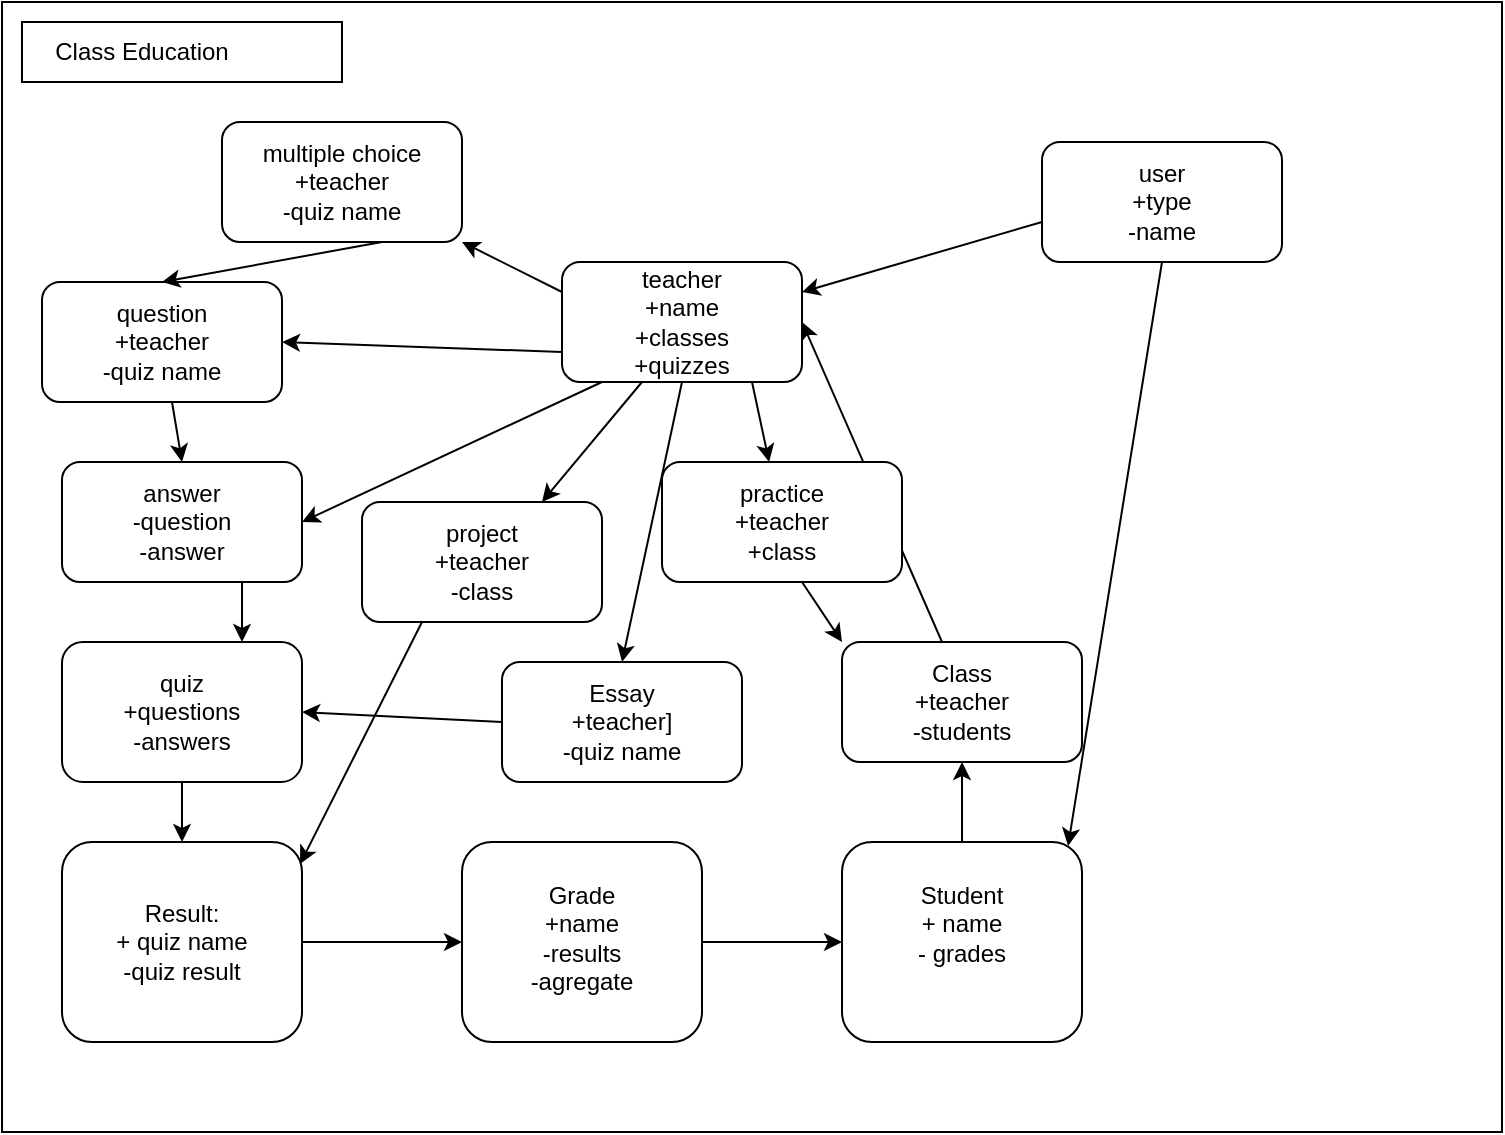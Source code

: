 <mxfile version="12.9.5" type="device"><diagram id="91wTS3xoCSVoY8pbp7bO" name="Page-1"><mxGraphModel dx="1422" dy="791" grid="1" gridSize="10" guides="1" tooltips="1" connect="1" arrows="1" fold="1" page="1" pageScale="1" pageWidth="850" pageHeight="1100" math="0" shadow="0"><root><mxCell id="0"/><mxCell id="1" parent="0"/><mxCell id="slIpvH_EpPDu8WFujFno-1" value="" style="rounded=0;whiteSpace=wrap;html=1;" vertex="1" parent="1"><mxGeometry x="50" y="20" width="750" height="565" as="geometry"/></mxCell><mxCell id="slIpvH_EpPDu8WFujFno-2" value="" style="rounded=0;whiteSpace=wrap;html=1;" vertex="1" parent="1"><mxGeometry x="60" y="30" width="160" height="30" as="geometry"/></mxCell><mxCell id="slIpvH_EpPDu8WFujFno-3" value="Class Education" style="text;html=1;strokeColor=none;fillColor=none;align=center;verticalAlign=middle;whiteSpace=wrap;rounded=0;" vertex="1" parent="1"><mxGeometry x="65" y="35" width="110" height="20" as="geometry"/></mxCell><mxCell id="slIpvH_EpPDu8WFujFno-4" value="" style="rounded=1;whiteSpace=wrap;html=1;" vertex="1" parent="1"><mxGeometry x="80" y="440" width="120" height="100" as="geometry"/></mxCell><mxCell id="slIpvH_EpPDu8WFujFno-5" value="&lt;div&gt;Result:&lt;/div&gt;&lt;div&gt;+ quiz name&lt;/div&gt;&lt;div&gt;-quiz result&lt;br&gt;&lt;/div&gt;" style="text;html=1;strokeColor=none;fillColor=none;align=center;verticalAlign=middle;whiteSpace=wrap;rounded=0;" vertex="1" parent="1"><mxGeometry x="105" y="455" width="70" height="70" as="geometry"/></mxCell><mxCell id="slIpvH_EpPDu8WFujFno-8" value="" style="endArrow=classic;html=1;exitX=1;exitY=0.5;exitDx=0;exitDy=0;" edge="1" parent="1" source="slIpvH_EpPDu8WFujFno-4" target="slIpvH_EpPDu8WFujFno-9"><mxGeometry width="50" height="50" relative="1" as="geometry"><mxPoint x="200" y="500" as="sourcePoint"/><mxPoint x="250" y="450" as="targetPoint"/></mxGeometry></mxCell><mxCell id="slIpvH_EpPDu8WFujFno-9" value="" style="rounded=1;whiteSpace=wrap;html=1;" vertex="1" parent="1"><mxGeometry x="280" y="440" width="120" height="100" as="geometry"/></mxCell><mxCell id="slIpvH_EpPDu8WFujFno-10" value="&lt;div&gt;Grade&lt;/div&gt;&lt;div&gt;+name&lt;/div&gt;&lt;div&gt;-results&lt;/div&gt;&lt;div&gt;-agregate&lt;br&gt;&lt;/div&gt;" style="text;html=1;strokeColor=none;fillColor=none;align=center;verticalAlign=middle;whiteSpace=wrap;rounded=0;" vertex="1" parent="1"><mxGeometry x="300" y="455" width="80" height="65" as="geometry"/></mxCell><mxCell id="slIpvH_EpPDu8WFujFno-11" value="" style="rounded=1;whiteSpace=wrap;html=1;" vertex="1" parent="1"><mxGeometry x="470" y="440" width="120" height="100" as="geometry"/></mxCell><mxCell id="slIpvH_EpPDu8WFujFno-12" value="&lt;div&gt;Student&lt;/div&gt;&lt;div&gt;+ name&lt;/div&gt;&lt;div&gt;- grades&lt;br&gt;&lt;/div&gt;&lt;div&gt;&lt;br&gt;&lt;/div&gt;" style="text;html=1;strokeColor=none;fillColor=none;align=center;verticalAlign=middle;whiteSpace=wrap;rounded=0;" vertex="1" parent="1"><mxGeometry x="480" y="455" width="100" height="65" as="geometry"/></mxCell><mxCell id="slIpvH_EpPDu8WFujFno-13" value="" style="endArrow=classic;html=1;entryX=0;entryY=0.5;entryDx=0;entryDy=0;" edge="1" parent="1" target="slIpvH_EpPDu8WFujFno-11"><mxGeometry width="50" height="50" relative="1" as="geometry"><mxPoint x="400" y="490" as="sourcePoint"/><mxPoint x="450" y="440" as="targetPoint"/></mxGeometry></mxCell><mxCell id="slIpvH_EpPDu8WFujFno-14" value="&lt;div&gt;quiz&lt;/div&gt;&lt;div&gt;+questions&lt;/div&gt;&lt;div&gt;-answers&lt;br&gt;&lt;/div&gt;" style="rounded=1;whiteSpace=wrap;html=1;" vertex="1" parent="1"><mxGeometry x="80" y="340" width="120" height="70" as="geometry"/></mxCell><mxCell id="slIpvH_EpPDu8WFujFno-15" value="" style="endArrow=classic;html=1;entryX=0.5;entryY=0;entryDx=0;entryDy=0;" edge="1" parent="1" target="slIpvH_EpPDu8WFujFno-4"><mxGeometry width="50" height="50" relative="1" as="geometry"><mxPoint x="140" y="410" as="sourcePoint"/><mxPoint x="190" y="360" as="targetPoint"/></mxGeometry></mxCell><mxCell id="slIpvH_EpPDu8WFujFno-16" value="" style="rounded=1;whiteSpace=wrap;html=1;" vertex="1" parent="1"><mxGeometry x="470" y="340" width="120" height="60" as="geometry"/></mxCell><mxCell id="slIpvH_EpPDu8WFujFno-17" value="&lt;div&gt;Class&lt;/div&gt;&lt;div&gt;+teacher&lt;/div&gt;&lt;div&gt;-students&lt;br&gt;&lt;/div&gt;" style="text;html=1;strokeColor=none;fillColor=none;align=center;verticalAlign=middle;whiteSpace=wrap;rounded=0;" vertex="1" parent="1"><mxGeometry x="490" y="350" width="80" height="40" as="geometry"/></mxCell><mxCell id="slIpvH_EpPDu8WFujFno-18" value="" style="endArrow=classic;html=1;entryX=0.5;entryY=1;entryDx=0;entryDy=0;" edge="1" parent="1" target="slIpvH_EpPDu8WFujFno-16"><mxGeometry width="50" height="50" relative="1" as="geometry"><mxPoint x="530" y="440" as="sourcePoint"/><mxPoint x="580" y="390" as="targetPoint"/></mxGeometry></mxCell><mxCell id="slIpvH_EpPDu8WFujFno-19" value="&lt;div&gt;question&lt;/div&gt;&lt;div&gt;+teacher&lt;/div&gt;&lt;div&gt;-quiz name&lt;br&gt;&lt;/div&gt;" style="rounded=1;whiteSpace=wrap;html=1;" vertex="1" parent="1"><mxGeometry x="70" y="160" width="120" height="60" as="geometry"/></mxCell><mxCell id="slIpvH_EpPDu8WFujFno-20" value="&lt;div&gt;teacher&lt;/div&gt;&lt;div&gt;+name&lt;/div&gt;&lt;div&gt;+classes&lt;/div&gt;&lt;div&gt;+quizzes&lt;br&gt;&lt;/div&gt;" style="rounded=1;whiteSpace=wrap;html=1;" vertex="1" parent="1"><mxGeometry x="330" y="150" width="120" height="60" as="geometry"/></mxCell><mxCell id="slIpvH_EpPDu8WFujFno-21" value="&lt;div&gt;Essay&lt;/div&gt;&lt;div&gt;+teacher]&lt;/div&gt;&lt;div&gt;-quiz name&lt;br&gt;&lt;/div&gt;" style="rounded=1;whiteSpace=wrap;html=1;" vertex="1" parent="1"><mxGeometry x="300" y="350" width="120" height="60" as="geometry"/></mxCell><mxCell id="slIpvH_EpPDu8WFujFno-24" value="" style="endArrow=classic;html=1;entryX=1;entryY=1;entryDx=0;entryDy=0;exitX=0;exitY=0.25;exitDx=0;exitDy=0;" edge="1" parent="1" source="slIpvH_EpPDu8WFujFno-20" target="slIpvH_EpPDu8WFujFno-30"><mxGeometry width="50" height="50" relative="1" as="geometry"><mxPoint x="310" y="210" as="sourcePoint"/><mxPoint x="360" y="160" as="targetPoint"/></mxGeometry></mxCell><mxCell id="slIpvH_EpPDu8WFujFno-27" value="" style="endArrow=classic;html=1;entryX=1;entryY=0.5;entryDx=0;entryDy=0;" edge="1" parent="1" target="slIpvH_EpPDu8WFujFno-20"><mxGeometry width="50" height="50" relative="1" as="geometry"><mxPoint x="520" y="340" as="sourcePoint"/><mxPoint x="570" y="290" as="targetPoint"/></mxGeometry></mxCell><mxCell id="slIpvH_EpPDu8WFujFno-28" value="" style="endArrow=classic;html=1;entryX=1;entryY=0.5;entryDx=0;entryDy=0;exitX=0;exitY=0.75;exitDx=0;exitDy=0;" edge="1" parent="1" source="slIpvH_EpPDu8WFujFno-20" target="slIpvH_EpPDu8WFujFno-19"><mxGeometry width="50" height="50" relative="1" as="geometry"><mxPoint x="250" y="250" as="sourcePoint"/><mxPoint x="300" y="200" as="targetPoint"/></mxGeometry></mxCell><mxCell id="slIpvH_EpPDu8WFujFno-29" value="" style="endArrow=classic;html=1;entryX=0.5;entryY=0;entryDx=0;entryDy=0;exitX=0.5;exitY=1;exitDx=0;exitDy=0;" edge="1" parent="1" source="slIpvH_EpPDu8WFujFno-20" target="slIpvH_EpPDu8WFujFno-21"><mxGeometry width="50" height="50" relative="1" as="geometry"><mxPoint x="300" y="270" as="sourcePoint"/><mxPoint x="350" y="220" as="targetPoint"/></mxGeometry></mxCell><mxCell id="slIpvH_EpPDu8WFujFno-30" value="&lt;div&gt;multiple choice&lt;/div&gt;&lt;div&gt;+teacher&lt;/div&gt;&lt;div&gt;-quiz name&lt;br&gt;&lt;/div&gt;" style="rounded=1;whiteSpace=wrap;html=1;" vertex="1" parent="1"><mxGeometry x="160" y="80" width="120" height="60" as="geometry"/></mxCell><mxCell id="slIpvH_EpPDu8WFujFno-31" value="&lt;div&gt;answer&lt;/div&gt;&lt;div&gt;-question&lt;/div&gt;&lt;div&gt;-answer&lt;br&gt;&lt;/div&gt;" style="rounded=1;whiteSpace=wrap;html=1;" vertex="1" parent="1"><mxGeometry x="80" y="250" width="120" height="60" as="geometry"/></mxCell><mxCell id="slIpvH_EpPDu8WFujFno-33" value="" style="endArrow=classic;html=1;entryX=0.5;entryY=0;entryDx=0;entryDy=0;" edge="1" parent="1" source="slIpvH_EpPDu8WFujFno-19" target="slIpvH_EpPDu8WFujFno-31"><mxGeometry width="50" height="50" relative="1" as="geometry"><mxPoint x="200" y="250" as="sourcePoint"/><mxPoint x="250" y="200" as="targetPoint"/></mxGeometry></mxCell><mxCell id="slIpvH_EpPDu8WFujFno-34" value="" style="endArrow=classic;html=1;entryX=0.75;entryY=0;entryDx=0;entryDy=0;exitX=0.75;exitY=1;exitDx=0;exitDy=0;" edge="1" parent="1" source="slIpvH_EpPDu8WFujFno-31" target="slIpvH_EpPDu8WFujFno-14"><mxGeometry width="50" height="50" relative="1" as="geometry"><mxPoint x="270" y="290" as="sourcePoint"/><mxPoint x="320" y="240" as="targetPoint"/></mxGeometry></mxCell><mxCell id="slIpvH_EpPDu8WFujFno-35" value="" style="endArrow=classic;html=1;entryX=0.5;entryY=0;entryDx=0;entryDy=0;" edge="1" parent="1" target="slIpvH_EpPDu8WFujFno-19"><mxGeometry width="50" height="50" relative="1" as="geometry"><mxPoint x="240" y="140" as="sourcePoint"/><mxPoint x="290" y="90" as="targetPoint"/></mxGeometry></mxCell><mxCell id="slIpvH_EpPDu8WFujFno-36" value="" style="endArrow=classic;html=1;entryX=1;entryY=0.5;entryDx=0;entryDy=0;exitX=0;exitY=0.5;exitDx=0;exitDy=0;" edge="1" parent="1" source="slIpvH_EpPDu8WFujFno-21" target="slIpvH_EpPDu8WFujFno-14"><mxGeometry width="50" height="50" relative="1" as="geometry"><mxPoint x="260" y="340" as="sourcePoint"/><mxPoint x="310" y="290" as="targetPoint"/></mxGeometry></mxCell><mxCell id="slIpvH_EpPDu8WFujFno-37" value="" style="endArrow=classic;html=1;entryX=1;entryY=0.5;entryDx=0;entryDy=0;" edge="1" parent="1" target="slIpvH_EpPDu8WFujFno-31"><mxGeometry width="50" height="50" relative="1" as="geometry"><mxPoint x="350" y="210" as="sourcePoint"/><mxPoint x="400" y="160" as="targetPoint"/></mxGeometry></mxCell><mxCell id="slIpvH_EpPDu8WFujFno-38" value="&lt;div&gt;project&lt;/div&gt;&lt;div&gt;+teacher&lt;/div&gt;&lt;div&gt;-class&lt;br&gt;&lt;/div&gt;" style="rounded=1;whiteSpace=wrap;html=1;" vertex="1" parent="1"><mxGeometry x="230" y="270" width="120" height="60" as="geometry"/></mxCell><mxCell id="slIpvH_EpPDu8WFujFno-39" value="" style="endArrow=classic;html=1;entryX=0.992;entryY=0.11;entryDx=0;entryDy=0;entryPerimeter=0;" edge="1" parent="1" target="slIpvH_EpPDu8WFujFno-4"><mxGeometry width="50" height="50" relative="1" as="geometry"><mxPoint x="260" y="330" as="sourcePoint"/><mxPoint x="310" y="280" as="targetPoint"/></mxGeometry></mxCell><mxCell id="slIpvH_EpPDu8WFujFno-40" value="" style="endArrow=classic;html=1;entryX=0.75;entryY=0;entryDx=0;entryDy=0;" edge="1" parent="1" target="slIpvH_EpPDu8WFujFno-38"><mxGeometry width="50" height="50" relative="1" as="geometry"><mxPoint x="370" y="210" as="sourcePoint"/><mxPoint x="420" y="160" as="targetPoint"/></mxGeometry></mxCell><mxCell id="slIpvH_EpPDu8WFujFno-41" value="&lt;div&gt;practice&lt;/div&gt;&lt;div&gt;+teacher&lt;/div&gt;&lt;div&gt;+class&lt;br&gt;&lt;/div&gt;" style="rounded=1;whiteSpace=wrap;html=1;" vertex="1" parent="1"><mxGeometry x="380" y="250" width="120" height="60" as="geometry"/></mxCell><mxCell id="slIpvH_EpPDu8WFujFno-42" value="" style="endArrow=classic;html=1;" edge="1" parent="1" target="slIpvH_EpPDu8WFujFno-41"><mxGeometry width="50" height="50" relative="1" as="geometry"><mxPoint x="425" y="210" as="sourcePoint"/><mxPoint x="475" y="160" as="targetPoint"/></mxGeometry></mxCell><mxCell id="slIpvH_EpPDu8WFujFno-43" value="" style="endArrow=classic;html=1;entryX=0;entryY=0;entryDx=0;entryDy=0;" edge="1" parent="1" target="slIpvH_EpPDu8WFujFno-16"><mxGeometry width="50" height="50" relative="1" as="geometry"><mxPoint x="450" y="310" as="sourcePoint"/><mxPoint x="500" y="260" as="targetPoint"/></mxGeometry></mxCell><mxCell id="slIpvH_EpPDu8WFujFno-44" value="&lt;div&gt;user&lt;/div&gt;&lt;div&gt;+type&lt;/div&gt;&lt;div&gt;-name&lt;br&gt;&lt;/div&gt;" style="rounded=1;whiteSpace=wrap;html=1;" vertex="1" parent="1"><mxGeometry x="570" y="90" width="120" height="60" as="geometry"/></mxCell><mxCell id="slIpvH_EpPDu8WFujFno-45" value="" style="endArrow=classic;html=1;entryX=0.942;entryY=0.02;entryDx=0;entryDy=0;entryPerimeter=0;" edge="1" parent="1" target="slIpvH_EpPDu8WFujFno-11"><mxGeometry width="50" height="50" relative="1" as="geometry"><mxPoint x="630" y="150" as="sourcePoint"/><mxPoint x="680" y="100" as="targetPoint"/></mxGeometry></mxCell><mxCell id="slIpvH_EpPDu8WFujFno-46" value="" style="endArrow=classic;html=1;entryX=1;entryY=0.25;entryDx=0;entryDy=0;" edge="1" parent="1" target="slIpvH_EpPDu8WFujFno-20"><mxGeometry width="50" height="50" relative="1" as="geometry"><mxPoint x="570" y="130" as="sourcePoint"/><mxPoint x="620" y="80" as="targetPoint"/></mxGeometry></mxCell></root></mxGraphModel></diagram></mxfile>